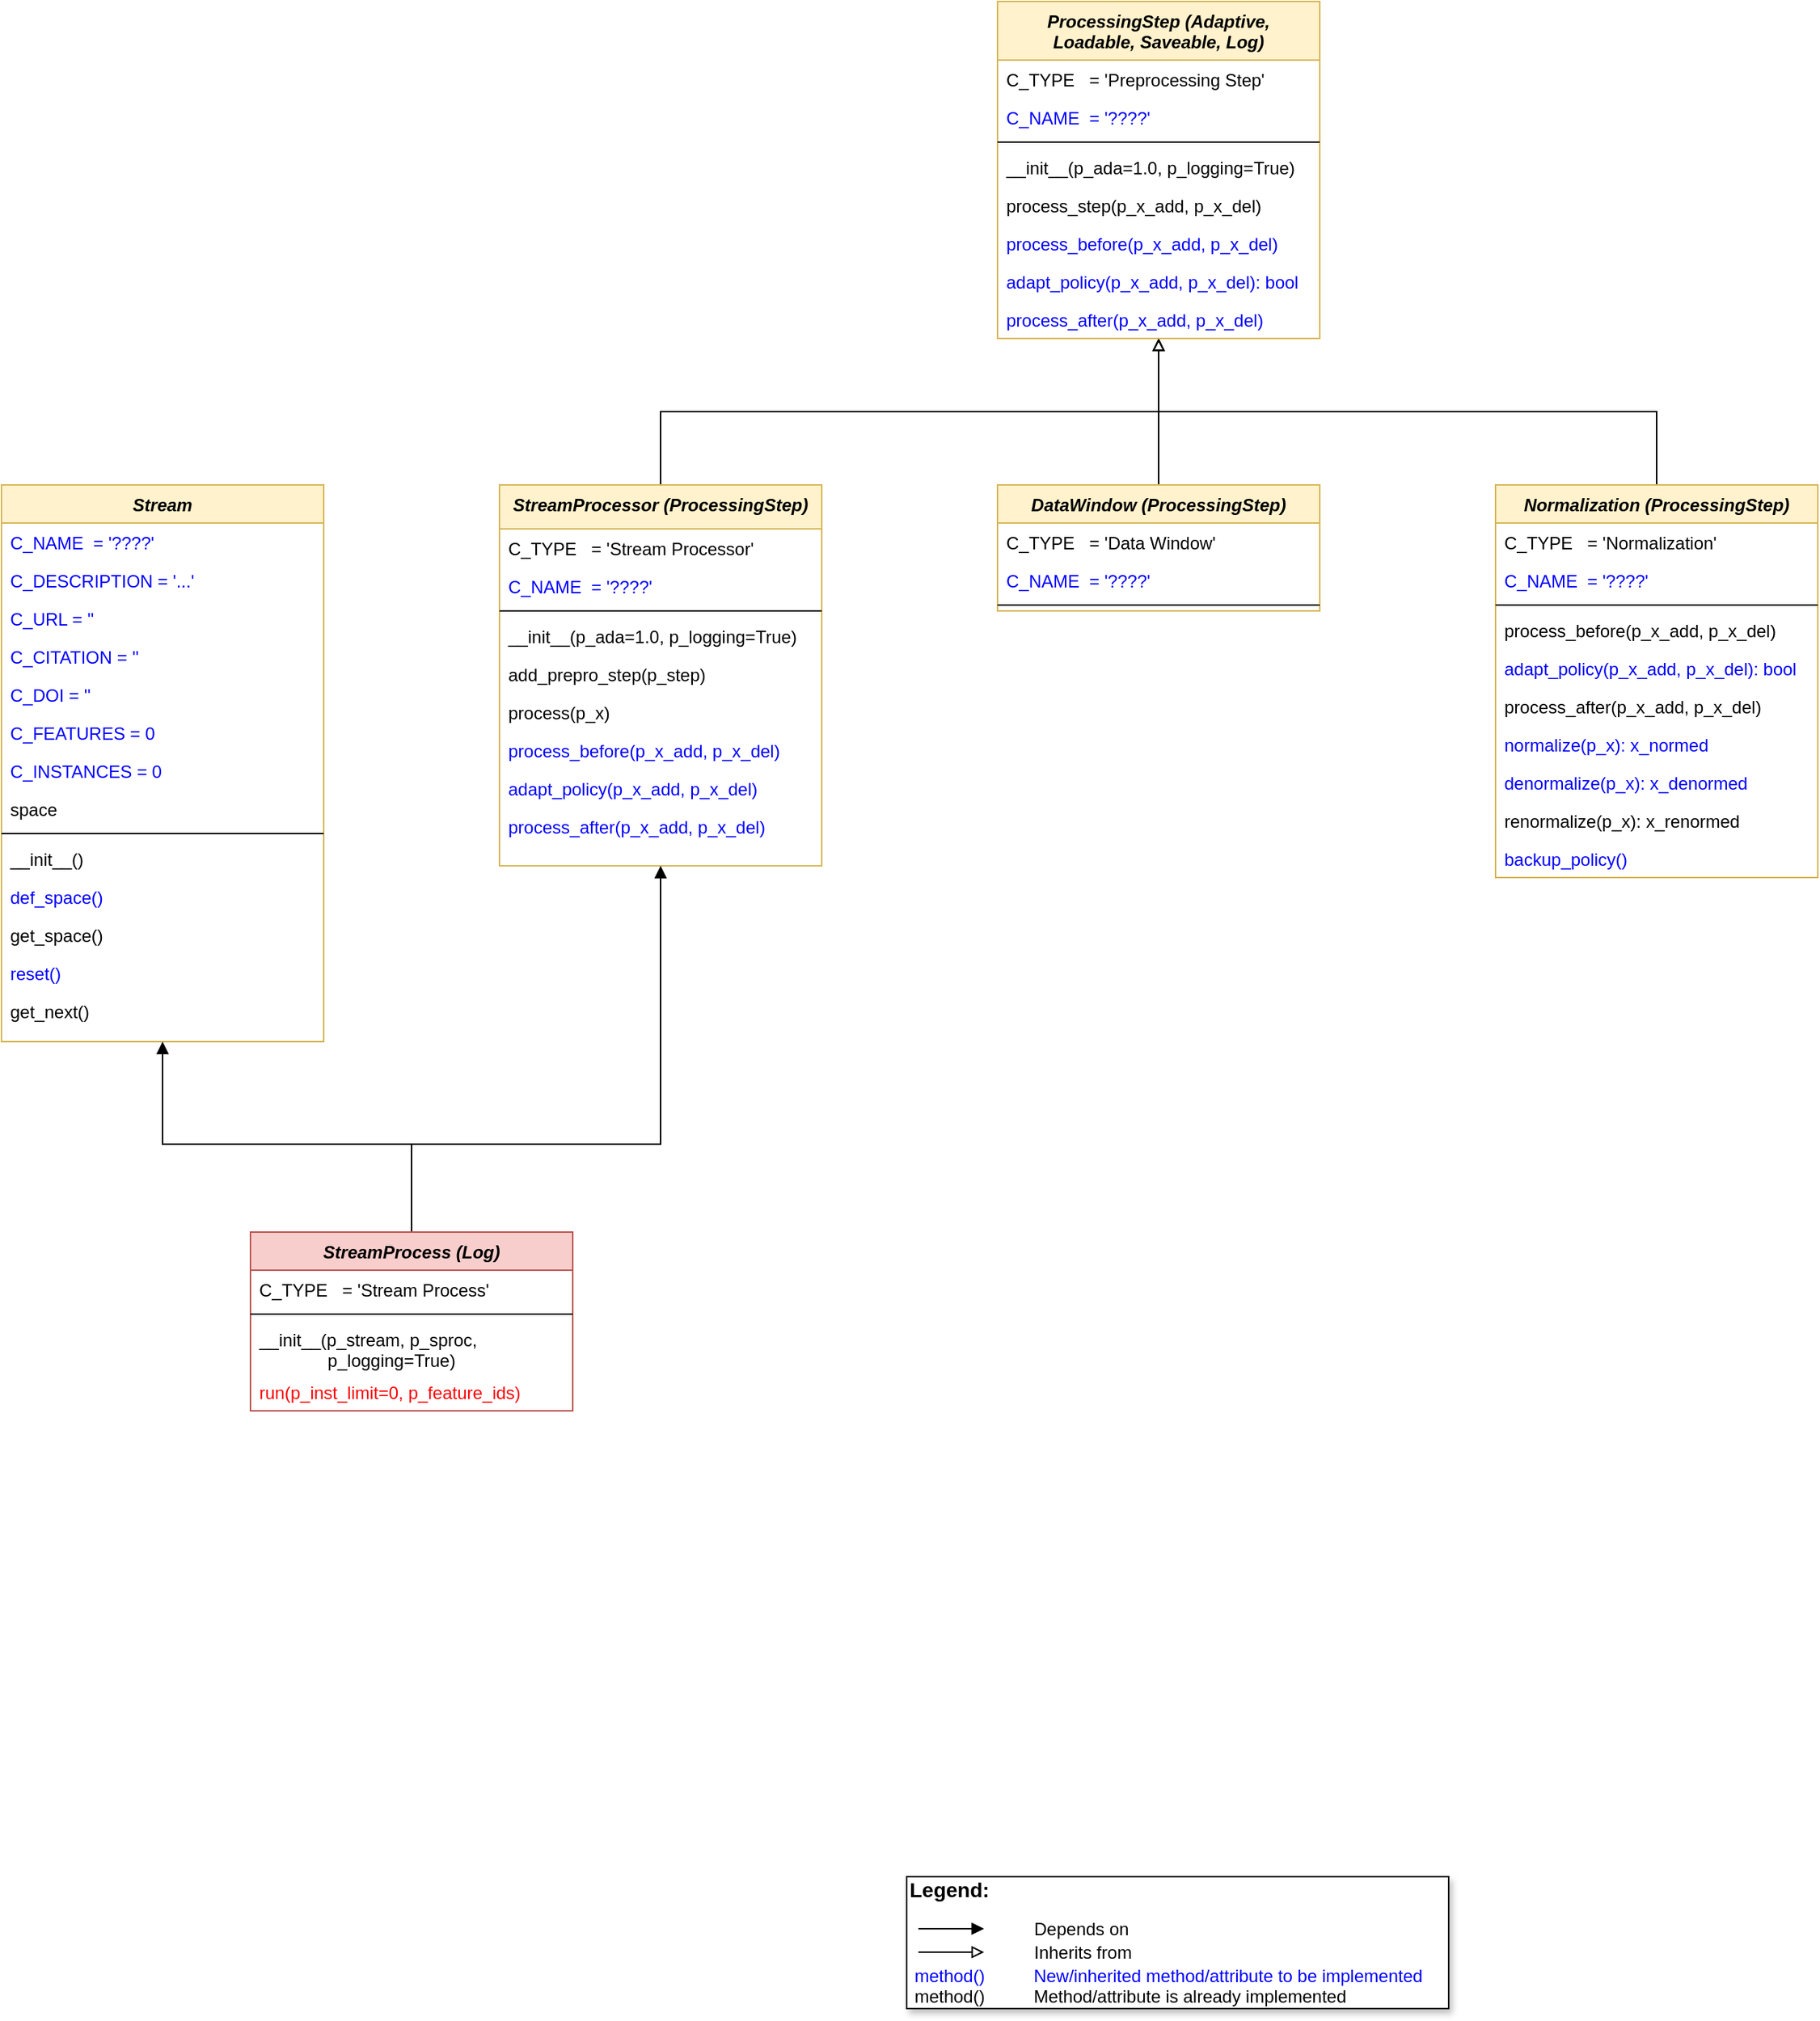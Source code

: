 <mxfile version="14.5.1" type="device"><diagram id="C5RBs43oDa-KdzZeNtuy" name="Page-1"><mxGraphModel dx="1386" dy="851" grid="1" gridSize="10" guides="1" tooltips="1" connect="1" arrows="1" fold="1" page="1" pageScale="1" pageWidth="1654" pageHeight="2336" math="0" shadow="0"><root><mxCell id="WIyWlLk6GJQsqaUBKTNV-0"/><mxCell id="WIyWlLk6GJQsqaUBKTNV-1" parent="WIyWlLk6GJQsqaUBKTNV-0"/><mxCell id="fzrX6ejFbSVW4KswuWyt-8" style="edgeStyle=orthogonalEdgeStyle;rounded=0;orthogonalLoop=1;jettySize=auto;html=1;endArrow=block;endFill=0;exitX=0.5;exitY=0;exitDx=0;exitDy=0;" parent="WIyWlLk6GJQsqaUBKTNV-1" source="Ajpem7URd99M83uw5aTz-5" target="fzrX6ejFbSVW4KswuWyt-0" edge="1"><mxGeometry relative="1" as="geometry"/></mxCell><mxCell id="Ajpem7URd99M83uw5aTz-5" value="StreamProcessor (ProcessingStep)" style="swimlane;fontStyle=3;align=center;verticalAlign=top;childLayout=stackLayout;horizontal=1;startSize=30;horizontalStack=0;resizeParent=1;resizeLast=0;collapsible=1;marginBottom=0;rounded=0;shadow=0;strokeWidth=1;fillColor=#fff2cc;strokeColor=#d6b656;" parent="WIyWlLk6GJQsqaUBKTNV-1" vertex="1"><mxGeometry x="530" y="410" width="220" height="260" as="geometry"><mxRectangle x="230" y="140" width="160" height="26" as="alternateBounds"/></mxGeometry></mxCell><mxCell id="CJTdCbTjX57TeYxt9lMX-21" value="C_TYPE   = 'Stream Processor'" style="text;align=left;verticalAlign=top;spacingLeft=4;spacingRight=4;overflow=hidden;rotatable=0;points=[[0,0.5],[1,0.5]];portConstraint=eastwest;" parent="Ajpem7URd99M83uw5aTz-5" vertex="1"><mxGeometry y="30" width="220" height="26" as="geometry"/></mxCell><mxCell id="CJTdCbTjX57TeYxt9lMX-22" value="C_NAME  = '????'" style="text;align=left;verticalAlign=top;spacingLeft=4;spacingRight=4;overflow=hidden;rotatable=0;points=[[0,0.5],[1,0.5]];portConstraint=eastwest;fontColor=#0000FF;" parent="Ajpem7URd99M83uw5aTz-5" vertex="1"><mxGeometry y="56" width="220" height="26" as="geometry"/></mxCell><mxCell id="Ajpem7URd99M83uw5aTz-7" value="" style="line;html=1;strokeWidth=1;align=left;verticalAlign=middle;spacingTop=-1;spacingLeft=3;spacingRight=3;rotatable=0;labelPosition=right;points=[];portConstraint=eastwest;" parent="Ajpem7URd99M83uw5aTz-5" vertex="1"><mxGeometry y="82" width="220" height="8" as="geometry"/></mxCell><mxCell id="CJTdCbTjX57TeYxt9lMX-19" value="__init__(p_ada=1.0, p_logging=True)" style="text;align=left;verticalAlign=top;spacingLeft=4;spacingRight=4;overflow=hidden;rotatable=0;points=[[0,0.5],[1,0.5]];portConstraint=eastwest;" parent="Ajpem7URd99M83uw5aTz-5" vertex="1"><mxGeometry y="90" width="220" height="26" as="geometry"/></mxCell><mxCell id="Ajpem7URd99M83uw5aTz-8" value="add_prepro_step(p_step)" style="text;align=left;verticalAlign=top;spacingLeft=4;spacingRight=4;overflow=hidden;rotatable=0;points=[[0,0.5],[1,0.5]];portConstraint=eastwest;" parent="Ajpem7URd99M83uw5aTz-5" vertex="1"><mxGeometry y="116" width="220" height="26" as="geometry"/></mxCell><mxCell id="Ajpem7URd99M83uw5aTz-17" value="process(p_x)" style="text;align=left;verticalAlign=top;spacingLeft=4;spacingRight=4;overflow=hidden;rotatable=0;points=[[0,0.5],[1,0.5]];portConstraint=eastwest;" parent="Ajpem7URd99M83uw5aTz-5" vertex="1"><mxGeometry y="142" width="220" height="26" as="geometry"/></mxCell><mxCell id="8UOBgbZPbmY_N9Nt9LTf-2" value="process_before(p_x_add, p_x_del)" style="text;align=left;verticalAlign=top;spacingLeft=4;spacingRight=4;overflow=hidden;rotatable=0;points=[[0,0.5],[1,0.5]];portConstraint=eastwest;fontColor=#0000FF;" parent="Ajpem7URd99M83uw5aTz-5" vertex="1"><mxGeometry y="168" width="220" height="26" as="geometry"/></mxCell><mxCell id="9Yg2-vhgHWr0BB92Vk4s-0" value="adapt_policy(p_x_add, p_x_del)" style="text;align=left;verticalAlign=top;spacingLeft=4;spacingRight=4;overflow=hidden;rotatable=0;points=[[0,0.5],[1,0.5]];portConstraint=eastwest;fontColor=#0000FF;" parent="Ajpem7URd99M83uw5aTz-5" vertex="1"><mxGeometry y="194" width="220" height="26" as="geometry"/></mxCell><mxCell id="CJTdCbTjX57TeYxt9lMX-23" value="process_after(p_x_add, p_x_del)" style="text;align=left;verticalAlign=top;spacingLeft=4;spacingRight=4;overflow=hidden;rotatable=0;points=[[0,0.5],[1,0.5]];portConstraint=eastwest;fontColor=#0000FF;" parent="Ajpem7URd99M83uw5aTz-5" vertex="1"><mxGeometry y="220" width="220" height="26" as="geometry"/></mxCell><mxCell id="fzrX6ejFbSVW4KswuWyt-9" style="edgeStyle=orthogonalEdgeStyle;rounded=0;orthogonalLoop=1;jettySize=auto;html=1;endArrow=block;endFill=0;" parent="WIyWlLk6GJQsqaUBKTNV-1" source="Ajpem7URd99M83uw5aTz-9" target="fzrX6ejFbSVW4KswuWyt-0" edge="1"><mxGeometry relative="1" as="geometry"/></mxCell><mxCell id="Ajpem7URd99M83uw5aTz-9" value="DataWindow (ProcessingStep)" style="swimlane;fontStyle=3;align=center;verticalAlign=top;childLayout=stackLayout;horizontal=1;startSize=26;horizontalStack=0;resizeParent=1;resizeLast=0;collapsible=1;marginBottom=0;rounded=0;shadow=0;strokeWidth=1;fillColor=#fff2cc;strokeColor=#d6b656;" parent="WIyWlLk6GJQsqaUBKTNV-1" vertex="1"><mxGeometry x="870" y="410" width="220" height="86" as="geometry"><mxRectangle x="230" y="140" width="160" height="26" as="alternateBounds"/></mxGeometry></mxCell><mxCell id="8UOBgbZPbmY_N9Nt9LTf-3" value="C_TYPE   = 'Data Window'" style="text;align=left;verticalAlign=top;spacingLeft=4;spacingRight=4;overflow=hidden;rotatable=0;points=[[0,0.5],[1,0.5]];portConstraint=eastwest;" parent="Ajpem7URd99M83uw5aTz-9" vertex="1"><mxGeometry y="26" width="220" height="26" as="geometry"/></mxCell><mxCell id="8UOBgbZPbmY_N9Nt9LTf-7" value="C_NAME  = '????'" style="text;align=left;verticalAlign=top;spacingLeft=4;spacingRight=4;overflow=hidden;rotatable=0;points=[[0,0.5],[1,0.5]];portConstraint=eastwest;fontColor=#0000FF;" parent="Ajpem7URd99M83uw5aTz-9" vertex="1"><mxGeometry y="52" width="220" height="26" as="geometry"/></mxCell><mxCell id="Ajpem7URd99M83uw5aTz-11" value="" style="line;html=1;strokeWidth=1;align=left;verticalAlign=middle;spacingTop=-1;spacingLeft=3;spacingRight=3;rotatable=0;labelPosition=right;points=[];portConstraint=eastwest;" parent="Ajpem7URd99M83uw5aTz-9" vertex="1"><mxGeometry y="78" width="220" height="8" as="geometry"/></mxCell><mxCell id="fzrX6ejFbSVW4KswuWyt-10" style="edgeStyle=orthogonalEdgeStyle;rounded=0;orthogonalLoop=1;jettySize=auto;html=1;endArrow=block;endFill=0;exitX=0.5;exitY=0;exitDx=0;exitDy=0;" parent="WIyWlLk6GJQsqaUBKTNV-1" source="Ajpem7URd99M83uw5aTz-13" target="fzrX6ejFbSVW4KswuWyt-0" edge="1"><mxGeometry relative="1" as="geometry"/></mxCell><mxCell id="Ajpem7URd99M83uw5aTz-13" value="Normalization (ProcessingStep)" style="swimlane;fontStyle=3;align=center;verticalAlign=top;childLayout=stackLayout;horizontal=1;startSize=26;horizontalStack=0;resizeParent=1;resizeLast=0;collapsible=1;marginBottom=0;rounded=0;shadow=0;strokeWidth=1;fillColor=#fff2cc;strokeColor=#d6b656;" parent="WIyWlLk6GJQsqaUBKTNV-1" vertex="1"><mxGeometry x="1210" y="410" width="220" height="268" as="geometry"><mxRectangle x="230" y="140" width="160" height="26" as="alternateBounds"/></mxGeometry></mxCell><mxCell id="8UOBgbZPbmY_N9Nt9LTf-6" value="C_TYPE   = 'Normalization'" style="text;align=left;verticalAlign=top;spacingLeft=4;spacingRight=4;overflow=hidden;rotatable=0;points=[[0,0.5],[1,0.5]];portConstraint=eastwest;" parent="Ajpem7URd99M83uw5aTz-13" vertex="1"><mxGeometry y="26" width="220" height="26" as="geometry"/></mxCell><mxCell id="8UOBgbZPbmY_N9Nt9LTf-8" value="C_NAME  = '????'" style="text;align=left;verticalAlign=top;spacingLeft=4;spacingRight=4;overflow=hidden;rotatable=0;points=[[0,0.5],[1,0.5]];portConstraint=eastwest;fontColor=#0000FF;" parent="Ajpem7URd99M83uw5aTz-13" vertex="1"><mxGeometry y="52" width="220" height="26" as="geometry"/></mxCell><mxCell id="Ajpem7URd99M83uw5aTz-15" value="" style="line;html=1;strokeWidth=1;align=left;verticalAlign=middle;spacingTop=-1;spacingLeft=3;spacingRight=3;rotatable=0;labelPosition=right;points=[];portConstraint=eastwest;" parent="Ajpem7URd99M83uw5aTz-13" vertex="1"><mxGeometry y="78" width="220" height="8" as="geometry"/></mxCell><mxCell id="8UOBgbZPbmY_N9Nt9LTf-5" value="process_before(p_x_add, p_x_del)" style="text;align=left;verticalAlign=top;spacingLeft=4;spacingRight=4;overflow=hidden;rotatable=0;points=[[0,0.5],[1,0.5]];portConstraint=eastwest;" parent="Ajpem7URd99M83uw5aTz-13" vertex="1"><mxGeometry y="86" width="220" height="26" as="geometry"/></mxCell><mxCell id="8UOBgbZPbmY_N9Nt9LTf-0" value="adapt_policy(p_x_add, p_x_del): bool" style="text;align=left;verticalAlign=top;spacingLeft=4;spacingRight=4;overflow=hidden;rotatable=0;points=[[0,0.5],[1,0.5]];portConstraint=eastwest;fontColor=#0000FF;" parent="Ajpem7URd99M83uw5aTz-13" vertex="1"><mxGeometry y="112" width="220" height="26" as="geometry"/></mxCell><mxCell id="8UOBgbZPbmY_N9Nt9LTf-4" value="process_after(p_x_add, p_x_del)" style="text;align=left;verticalAlign=top;spacingLeft=4;spacingRight=4;overflow=hidden;rotatable=0;points=[[0,0.5],[1,0.5]];portConstraint=eastwest;" parent="Ajpem7URd99M83uw5aTz-13" vertex="1"><mxGeometry y="138" width="220" height="26" as="geometry"/></mxCell><mxCell id="Ajpem7URd99M83uw5aTz-16" value="normalize(p_x): x_normed&#10;" style="text;align=left;verticalAlign=top;spacingLeft=4;spacingRight=4;overflow=hidden;rotatable=0;points=[[0,0.5],[1,0.5]];portConstraint=eastwest;fontColor=#0000FF;" parent="Ajpem7URd99M83uw5aTz-13" vertex="1"><mxGeometry y="164" width="220" height="26" as="geometry"/></mxCell><mxCell id="Wwr2YmKBVJOQ2Jg0396o-2" value="denormalize(p_x): x_denormed" style="text;align=left;verticalAlign=top;spacingLeft=4;spacingRight=4;overflow=hidden;rotatable=0;points=[[0,0.5],[1,0.5]];portConstraint=eastwest;fontColor=#0000FF;" parent="Ajpem7URd99M83uw5aTz-13" vertex="1"><mxGeometry y="190" width="220" height="26" as="geometry"/></mxCell><mxCell id="Wwr2YmKBVJOQ2Jg0396o-3" value="renormalize(p_x): x_renormed" style="text;align=left;verticalAlign=top;spacingLeft=4;spacingRight=4;overflow=hidden;rotatable=0;points=[[0,0.5],[1,0.5]];portConstraint=eastwest;" parent="Ajpem7URd99M83uw5aTz-13" vertex="1"><mxGeometry y="216" width="220" height="26" as="geometry"/></mxCell><mxCell id="tD5-W2pxeokefdlge8oV-0" value="backup_policy()" style="text;align=left;verticalAlign=top;spacingLeft=4;spacingRight=4;overflow=hidden;rotatable=0;points=[[0,0.5],[1,0.5]];portConstraint=eastwest;fontColor=#0000FF;" parent="Ajpem7URd99M83uw5aTz-13" vertex="1"><mxGeometry y="242" width="220" height="26" as="geometry"/></mxCell><mxCell id="CJTdCbTjX57TeYxt9lMX-0" value="Stream" style="swimlane;fontStyle=3;align=center;verticalAlign=top;childLayout=stackLayout;horizontal=1;startSize=26;horizontalStack=0;resizeParent=1;resizeLast=0;collapsible=1;marginBottom=0;rounded=0;shadow=0;strokeWidth=1;fillColor=#fff2cc;strokeColor=#d6b656;" parent="WIyWlLk6GJQsqaUBKTNV-1" vertex="1"><mxGeometry x="190" y="410" width="220" height="380" as="geometry"><mxRectangle x="230" y="140" width="160" height="26" as="alternateBounds"/></mxGeometry></mxCell><mxCell id="CJTdCbTjX57TeYxt9lMX-24" value="C_NAME  = '????'" style="text;align=left;verticalAlign=top;spacingLeft=4;spacingRight=4;overflow=hidden;rotatable=0;points=[[0,0.5],[1,0.5]];portConstraint=eastwest;fontColor=#0000FF;" parent="CJTdCbTjX57TeYxt9lMX-0" vertex="1"><mxGeometry y="26" width="220" height="26" as="geometry"/></mxCell><mxCell id="CJTdCbTjX57TeYxt9lMX-15" value="C_DESCRIPTION = '...'" style="text;align=left;verticalAlign=top;spacingLeft=4;spacingRight=4;overflow=hidden;rotatable=0;points=[[0,0.5],[1,0.5]];portConstraint=eastwest;fontColor=#0000FF;" parent="CJTdCbTjX57TeYxt9lMX-0" vertex="1"><mxGeometry y="52" width="220" height="26" as="geometry"/></mxCell><mxCell id="aG9CGZpK4GHfGaKcjhB--1" value="C_URL = ''" style="text;align=left;verticalAlign=top;spacingLeft=4;spacingRight=4;overflow=hidden;rotatable=0;points=[[0,0.5],[1,0.5]];portConstraint=eastwest;fontColor=#0000FF;" vertex="1" parent="CJTdCbTjX57TeYxt9lMX-0"><mxGeometry y="78" width="220" height="26" as="geometry"/></mxCell><mxCell id="aG9CGZpK4GHfGaKcjhB--2" value="C_CITATION = ''" style="text;align=left;verticalAlign=top;spacingLeft=4;spacingRight=4;overflow=hidden;rotatable=0;points=[[0,0.5],[1,0.5]];portConstraint=eastwest;fontColor=#0000FF;" vertex="1" parent="CJTdCbTjX57TeYxt9lMX-0"><mxGeometry y="104" width="220" height="26" as="geometry"/></mxCell><mxCell id="aG9CGZpK4GHfGaKcjhB--3" value="C_DOI = ''" style="text;align=left;verticalAlign=top;spacingLeft=4;spacingRight=4;overflow=hidden;rotatable=0;points=[[0,0.5],[1,0.5]];portConstraint=eastwest;fontColor=#0000FF;" vertex="1" parent="CJTdCbTjX57TeYxt9lMX-0"><mxGeometry y="130" width="220" height="26" as="geometry"/></mxCell><mxCell id="D7uhq2BWjPvbirWo1esl-0" value="C_FEATURES = 0" style="text;align=left;verticalAlign=top;spacingLeft=4;spacingRight=4;overflow=hidden;rotatable=0;points=[[0,0.5],[1,0.5]];portConstraint=eastwest;fontColor=#0000FF;" parent="CJTdCbTjX57TeYxt9lMX-0" vertex="1"><mxGeometry y="156" width="220" height="26" as="geometry"/></mxCell><mxCell id="CJTdCbTjX57TeYxt9lMX-29" value="C_INSTANCES = 0" style="text;align=left;verticalAlign=top;spacingLeft=4;spacingRight=4;overflow=hidden;rotatable=0;points=[[0,0.5],[1,0.5]];portConstraint=eastwest;fontColor=#0000FF;" parent="CJTdCbTjX57TeYxt9lMX-0" vertex="1"><mxGeometry y="182" width="220" height="26" as="geometry"/></mxCell><mxCell id="aG9CGZpK4GHfGaKcjhB--0" value="space" style="text;align=left;verticalAlign=top;spacingLeft=4;spacingRight=4;overflow=hidden;rotatable=0;points=[[0,0.5],[1,0.5]];portConstraint=eastwest;" vertex="1" parent="CJTdCbTjX57TeYxt9lMX-0"><mxGeometry y="208" width="220" height="26" as="geometry"/></mxCell><mxCell id="CJTdCbTjX57TeYxt9lMX-1" value="" style="line;html=1;strokeWidth=1;align=left;verticalAlign=middle;spacingTop=-1;spacingLeft=3;spacingRight=3;rotatable=0;labelPosition=right;points=[];portConstraint=eastwest;" parent="CJTdCbTjX57TeYxt9lMX-0" vertex="1"><mxGeometry y="234" width="220" height="8" as="geometry"/></mxCell><mxCell id="CJTdCbTjX57TeYxt9lMX-27" value="__init__()" style="text;align=left;verticalAlign=top;spacingLeft=4;spacingRight=4;overflow=hidden;rotatable=0;points=[[0,0.5],[1,0.5]];portConstraint=eastwest;" parent="CJTdCbTjX57TeYxt9lMX-0" vertex="1"><mxGeometry y="242" width="220" height="26" as="geometry"/></mxCell><mxCell id="CJTdCbTjX57TeYxt9lMX-26" value="def_space()" style="text;align=left;verticalAlign=top;spacingLeft=4;spacingRight=4;overflow=hidden;rotatable=0;points=[[0,0.5],[1,0.5]];portConstraint=eastwest;fontColor=#0000FF;" parent="CJTdCbTjX57TeYxt9lMX-0" vertex="1"><mxGeometry y="268" width="220" height="26" as="geometry"/></mxCell><mxCell id="CJTdCbTjX57TeYxt9lMX-25" value="get_space()" style="text;align=left;verticalAlign=top;spacingLeft=4;spacingRight=4;overflow=hidden;rotatable=0;points=[[0,0.5],[1,0.5]];portConstraint=eastwest;" parent="CJTdCbTjX57TeYxt9lMX-0" vertex="1"><mxGeometry y="294" width="220" height="26" as="geometry"/></mxCell><mxCell id="CJTdCbTjX57TeYxt9lMX-3" value="reset()" style="text;align=left;verticalAlign=top;spacingLeft=4;spacingRight=4;overflow=hidden;rotatable=0;points=[[0,0.5],[1,0.5]];portConstraint=eastwest;fontColor=#0000FF;" parent="CJTdCbTjX57TeYxt9lMX-0" vertex="1"><mxGeometry y="320" width="220" height="26" as="geometry"/></mxCell><mxCell id="CJTdCbTjX57TeYxt9lMX-4" value="get_next()" style="text;align=left;verticalAlign=top;spacingLeft=4;spacingRight=4;overflow=hidden;rotatable=0;points=[[0,0.5],[1,0.5]];portConstraint=eastwest;" parent="CJTdCbTjX57TeYxt9lMX-0" vertex="1"><mxGeometry y="346" width="220" height="26" as="geometry"/></mxCell><mxCell id="CJTdCbTjX57TeYxt9lMX-18" style="edgeStyle=orthogonalEdgeStyle;rounded=0;orthogonalLoop=1;jettySize=auto;html=1;endArrow=block;endFill=1;exitX=0.5;exitY=0;exitDx=0;exitDy=0;" parent="WIyWlLk6GJQsqaUBKTNV-1" source="CJTdCbTjX57TeYxt9lMX-5" target="Ajpem7URd99M83uw5aTz-5" edge="1"><mxGeometry relative="1" as="geometry"><Array as="points"><mxPoint x="470" y="860"/><mxPoint x="640" y="860"/></Array></mxGeometry></mxCell><mxCell id="aG9CGZpK4GHfGaKcjhB--4" style="edgeStyle=orthogonalEdgeStyle;rounded=0;orthogonalLoop=1;jettySize=auto;html=1;fontColor=#0000FF;endArrow=block;endFill=1;" edge="1" parent="WIyWlLk6GJQsqaUBKTNV-1" source="CJTdCbTjX57TeYxt9lMX-5" target="CJTdCbTjX57TeYxt9lMX-0"><mxGeometry relative="1" as="geometry"><Array as="points"><mxPoint x="470" y="860"/><mxPoint x="300" y="860"/></Array></mxGeometry></mxCell><mxCell id="CJTdCbTjX57TeYxt9lMX-5" value="StreamProcess (Log)" style="swimlane;fontStyle=3;align=center;verticalAlign=top;childLayout=stackLayout;horizontal=1;startSize=26;horizontalStack=0;resizeParent=1;resizeLast=0;collapsible=1;marginBottom=0;rounded=0;shadow=0;strokeWidth=1;fillColor=#f8cecc;strokeColor=#b85450;" parent="WIyWlLk6GJQsqaUBKTNV-1" vertex="1"><mxGeometry x="360" y="920" width="220" height="122" as="geometry"><mxRectangle x="230" y="140" width="160" height="26" as="alternateBounds"/></mxGeometry></mxCell><mxCell id="aG9CGZpK4GHfGaKcjhB--5" value="C_TYPE   = 'Stream Process'" style="text;align=left;verticalAlign=top;spacingLeft=4;spacingRight=4;overflow=hidden;rotatable=0;points=[[0,0.5],[1,0.5]];portConstraint=eastwest;" vertex="1" parent="CJTdCbTjX57TeYxt9lMX-5"><mxGeometry y="26" width="220" height="26" as="geometry"/></mxCell><mxCell id="CJTdCbTjX57TeYxt9lMX-6" value="" style="line;html=1;strokeWidth=1;align=left;verticalAlign=middle;spacingTop=-1;spacingLeft=3;spacingRight=3;rotatable=0;labelPosition=right;points=[];portConstraint=eastwest;" parent="CJTdCbTjX57TeYxt9lMX-5" vertex="1"><mxGeometry y="52" width="220" height="8" as="geometry"/></mxCell><mxCell id="CJTdCbTjX57TeYxt9lMX-7" value="__init__(p_stream, p_sproc,&#10;              p_logging=True)" style="text;align=left;verticalAlign=top;spacingLeft=4;spacingRight=4;overflow=hidden;rotatable=0;points=[[0,0.5],[1,0.5]];portConstraint=eastwest;" parent="CJTdCbTjX57TeYxt9lMX-5" vertex="1"><mxGeometry y="60" width="220" height="36" as="geometry"/></mxCell><mxCell id="CJTdCbTjX57TeYxt9lMX-16" value="run(p_inst_limit=0, p_feature_ids)" style="text;align=left;verticalAlign=top;spacingLeft=4;spacingRight=4;overflow=hidden;rotatable=0;points=[[0,0.5],[1,0.5]];portConstraint=eastwest;fontColor=#FF0000;" parent="CJTdCbTjX57TeYxt9lMX-5" vertex="1"><mxGeometry y="96" width="220" height="26" as="geometry"/></mxCell><mxCell id="CJTdCbTjX57TeYxt9lMX-11" value="" style="group;container=1;" parent="WIyWlLk6GJQsqaUBKTNV-1" connectable="0" vertex="1"><mxGeometry x="808" y="1360" width="370" height="90" as="geometry"/></mxCell><mxCell id="CJTdCbTjX57TeYxt9lMX-12" value="&lt;font color=&quot;#000000&quot; size=&quot;1&quot;&gt;&lt;b style=&quot;font-size: 14px&quot;&gt;Legend:&lt;br&gt;&lt;/b&gt;&lt;/font&gt;&lt;br&gt;&lt;br&gt;&lt;br&gt;&lt;font color=&quot;#0000ff&quot;&gt;&amp;nbsp;method()&amp;nbsp; &amp;nbsp; &amp;nbsp; &amp;nbsp; &amp;nbsp; New/inherited method/attribute to be implemented&lt;/font&gt;&lt;br&gt;&lt;font color=&quot;#000000&quot;&gt;&amp;nbsp;method()&amp;nbsp; &amp;nbsp; &amp;nbsp; &amp;nbsp; &amp;nbsp; Method/attribute is already implemented&lt;/font&gt;" style="text;html=1;align=left;verticalAlign=middle;whiteSpace=wrap;rounded=0;fontColor=#006600;strokeColor=#000000;shadow=1;fillColor=#ffffff;" parent="CJTdCbTjX57TeYxt9lMX-11" vertex="1"><mxGeometry width="370.0" height="90" as="geometry"/></mxCell><mxCell id="CJTdCbTjX57TeYxt9lMX-13" value="Depends on" style="endArrow=block;html=1;labelPosition=right;verticalLabelPosition=middle;align=left;verticalAlign=middle;endFill=1;fontSize=12;" parent="CJTdCbTjX57TeYxt9lMX-11" edge="1"><mxGeometry x="1" y="32" width="50" height="50" relative="1" as="geometry"><mxPoint x="7.97" y="35.5" as="sourcePoint"/><mxPoint x="52.818" y="35.5" as="targetPoint"/><mxPoint x="32" y="32" as="offset"/></mxGeometry></mxCell><mxCell id="CJTdCbTjX57TeYxt9lMX-14" value="Inherits from" style="endArrow=block;html=1;labelPosition=right;verticalLabelPosition=middle;align=left;verticalAlign=middle;endFill=0;fontSize=12;" parent="CJTdCbTjX57TeYxt9lMX-11" edge="1"><mxGeometry x="1" y="32" width="50" height="50" relative="1" as="geometry"><mxPoint x="7.97" y="51.5" as="sourcePoint"/><mxPoint x="52.818" y="51.5" as="targetPoint"/><mxPoint x="32" y="32" as="offset"/></mxGeometry></mxCell><mxCell id="fzrX6ejFbSVW4KswuWyt-0" value="ProcessingStep (Adaptive, &#10;Loadable, Saveable, Log)" style="swimlane;fontStyle=3;align=center;verticalAlign=top;childLayout=stackLayout;horizontal=1;startSize=40;horizontalStack=0;resizeParent=1;resizeLast=0;collapsible=1;marginBottom=0;rounded=0;shadow=0;strokeWidth=1;fillColor=#fff2cc;strokeColor=#d6b656;" parent="WIyWlLk6GJQsqaUBKTNV-1" vertex="1"><mxGeometry x="870" y="80" width="220" height="230" as="geometry"><mxRectangle x="230" y="140" width="160" height="26" as="alternateBounds"/></mxGeometry></mxCell><mxCell id="fzrX6ejFbSVW4KswuWyt-1" value="C_TYPE   = 'Preprocessing Step'" style="text;align=left;verticalAlign=top;spacingLeft=4;spacingRight=4;overflow=hidden;rotatable=0;points=[[0,0.5],[1,0.5]];portConstraint=eastwest;" parent="fzrX6ejFbSVW4KswuWyt-0" vertex="1"><mxGeometry y="40" width="220" height="26" as="geometry"/></mxCell><mxCell id="fzrX6ejFbSVW4KswuWyt-2" value="C_NAME  = '????'" style="text;align=left;verticalAlign=top;spacingLeft=4;spacingRight=4;overflow=hidden;rotatable=0;points=[[0,0.5],[1,0.5]];portConstraint=eastwest;fontColor=#0000FF;" parent="fzrX6ejFbSVW4KswuWyt-0" vertex="1"><mxGeometry y="66" width="220" height="26" as="geometry"/></mxCell><mxCell id="fzrX6ejFbSVW4KswuWyt-3" value="" style="line;html=1;strokeWidth=1;align=left;verticalAlign=middle;spacingTop=-1;spacingLeft=3;spacingRight=3;rotatable=0;labelPosition=right;points=[];portConstraint=eastwest;" parent="fzrX6ejFbSVW4KswuWyt-0" vertex="1"><mxGeometry y="92" width="220" height="8" as="geometry"/></mxCell><mxCell id="fzrX6ejFbSVW4KswuWyt-4" value="__init__(p_ada=1.0, p_logging=True)" style="text;align=left;verticalAlign=top;spacingLeft=4;spacingRight=4;overflow=hidden;rotatable=0;points=[[0,0.5],[1,0.5]];portConstraint=eastwest;" parent="fzrX6ejFbSVW4KswuWyt-0" vertex="1"><mxGeometry y="100" width="220" height="26" as="geometry"/></mxCell><mxCell id="fzrX6ejFbSVW4KswuWyt-5" value="process_step(p_x_add, p_x_del)" style="text;align=left;verticalAlign=top;spacingLeft=4;spacingRight=4;overflow=hidden;rotatable=0;points=[[0,0.5],[1,0.5]];portConstraint=eastwest;" parent="fzrX6ejFbSVW4KswuWyt-0" vertex="1"><mxGeometry y="126" width="220" height="26" as="geometry"/></mxCell><mxCell id="8UOBgbZPbmY_N9Nt9LTf-1" value="process_before(p_x_add, p_x_del)" style="text;align=left;verticalAlign=top;spacingLeft=4;spacingRight=4;overflow=hidden;rotatable=0;points=[[0,0.5],[1,0.5]];portConstraint=eastwest;fontColor=#0000FF;" parent="fzrX6ejFbSVW4KswuWyt-0" vertex="1"><mxGeometry y="152" width="220" height="26" as="geometry"/></mxCell><mxCell id="fzrX6ejFbSVW4KswuWyt-6" value="adapt_policy(p_x_add, p_x_del): bool" style="text;align=left;verticalAlign=top;spacingLeft=4;spacingRight=4;overflow=hidden;rotatable=0;points=[[0,0.5],[1,0.5]];portConstraint=eastwest;fontColor=#0000FF;" parent="fzrX6ejFbSVW4KswuWyt-0" vertex="1"><mxGeometry y="178" width="220" height="26" as="geometry"/></mxCell><mxCell id="fzrX6ejFbSVW4KswuWyt-7" value="process_after(p_x_add, p_x_del)" style="text;align=left;verticalAlign=top;spacingLeft=4;spacingRight=4;overflow=hidden;rotatable=0;points=[[0,0.5],[1,0.5]];portConstraint=eastwest;fontColor=#0000FF;" parent="fzrX6ejFbSVW4KswuWyt-0" vertex="1"><mxGeometry y="204" width="220" height="26" as="geometry"/></mxCell></root></mxGraphModel></diagram></mxfile>